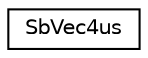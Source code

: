 digraph "Graphical Class Hierarchy"
{
 // LATEX_PDF_SIZE
  edge [fontname="Helvetica",fontsize="10",labelfontname="Helvetica",labelfontsize="10"];
  node [fontname="Helvetica",fontsize="10",shape=record];
  rankdir="LR";
  Node0 [label="SbVec4us",height=0.2,width=0.4,color="black", fillcolor="white", style="filled",URL="$classSbVec4us.html",tooltip=" "];
}
